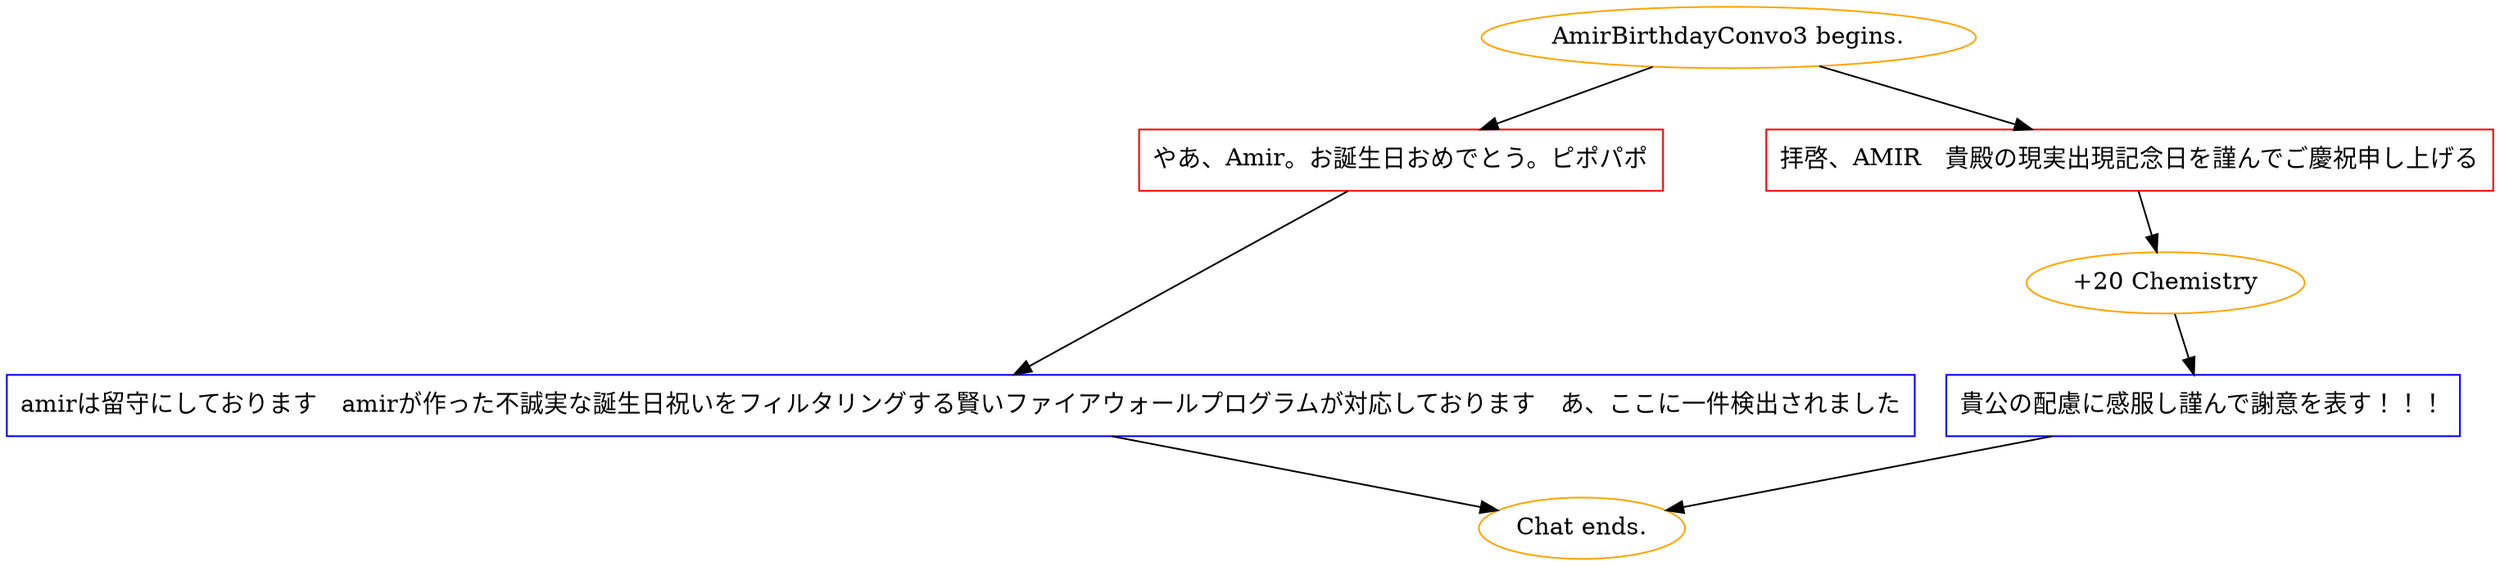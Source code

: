 digraph {
	"AmirBirthdayConvo3 begins." [color=orange];
		"AmirBirthdayConvo3 begins." -> j13339078;
		"AmirBirthdayConvo3 begins." -> j2704298231;
	j13339078 [label="やあ、Amir。お誕生日おめでとう。ピポパポ",shape=box,color=red];
		j13339078 -> j4020426870;
	j2704298231 [label="拝啓、AMIR　貴殿の現実出現記念日を謹んでご慶祝申し上げる",shape=box,color=red];
		j2704298231 -> j228904612;
	j4020426870 [label="amirは留守にしております　amirが作った不誠実な誕生日祝いをフィルタリングする賢いファイアウォールプログラムが対応しております　あ、ここに一件検出されました",shape=box,color=blue];
		j4020426870 -> "Chat ends.";
	j228904612 [label="+20 Chemistry",color=orange];
		j228904612 -> j736970072;
	"Chat ends." [color=orange];
	j736970072 [label="貴公の配慮に感服し謹んで謝意を表す！！！",shape=box,color=blue];
		j736970072 -> "Chat ends.";
}